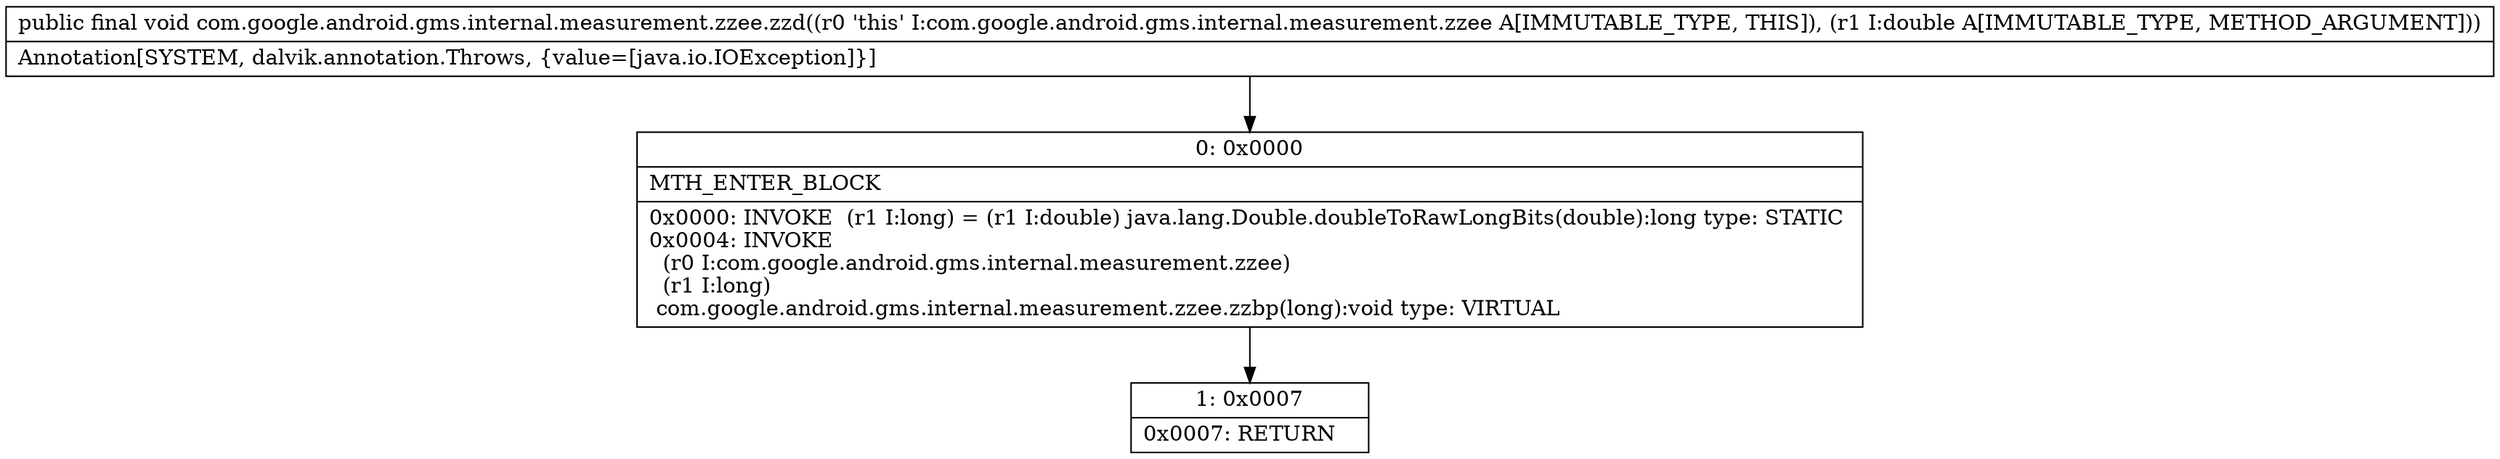 digraph "CFG forcom.google.android.gms.internal.measurement.zzee.zzd(D)V" {
Node_0 [shape=record,label="{0\:\ 0x0000|MTH_ENTER_BLOCK\l|0x0000: INVOKE  (r1 I:long) = (r1 I:double) java.lang.Double.doubleToRawLongBits(double):long type: STATIC \l0x0004: INVOKE  \l  (r0 I:com.google.android.gms.internal.measurement.zzee)\l  (r1 I:long)\l com.google.android.gms.internal.measurement.zzee.zzbp(long):void type: VIRTUAL \l}"];
Node_1 [shape=record,label="{1\:\ 0x0007|0x0007: RETURN   \l}"];
MethodNode[shape=record,label="{public final void com.google.android.gms.internal.measurement.zzee.zzd((r0 'this' I:com.google.android.gms.internal.measurement.zzee A[IMMUTABLE_TYPE, THIS]), (r1 I:double A[IMMUTABLE_TYPE, METHOD_ARGUMENT]))  | Annotation[SYSTEM, dalvik.annotation.Throws, \{value=[java.io.IOException]\}]\l}"];
MethodNode -> Node_0;
Node_0 -> Node_1;
}

